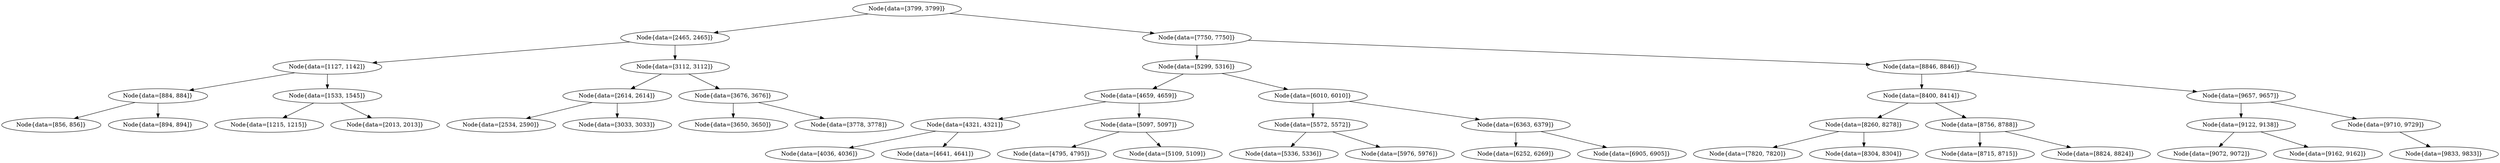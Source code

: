 digraph G{
1637681527 [label="Node{data=[3799, 3799]}"]
1637681527 -> 268383156
268383156 [label="Node{data=[2465, 2465]}"]
268383156 -> 1931991968
1931991968 [label="Node{data=[1127, 1142]}"]
1931991968 -> 1071541307
1071541307 [label="Node{data=[884, 884]}"]
1071541307 -> 914426886
914426886 [label="Node{data=[856, 856]}"]
1071541307 -> 1075178481
1075178481 [label="Node{data=[894, 894]}"]
1931991968 -> 220381832
220381832 [label="Node{data=[1533, 1545]}"]
220381832 -> 1095882915
1095882915 [label="Node{data=[1215, 1215]}"]
220381832 -> 2131627443
2131627443 [label="Node{data=[2013, 2013]}"]
268383156 -> 279657408
279657408 [label="Node{data=[3112, 3112]}"]
279657408 -> 184978911
184978911 [label="Node{data=[2614, 2614]}"]
184978911 -> 1146996956
1146996956 [label="Node{data=[2534, 2590]}"]
184978911 -> 1269905009
1269905009 [label="Node{data=[3033, 3033]}"]
279657408 -> 42820092
42820092 [label="Node{data=[3676, 3676]}"]
42820092 -> 1029336071
1029336071 [label="Node{data=[3650, 3650]}"]
42820092 -> 401299544
401299544 [label="Node{data=[3778, 3778]}"]
1637681527 -> 1437333098
1437333098 [label="Node{data=[7750, 7750]}"]
1437333098 -> 1019277218
1019277218 [label="Node{data=[5299, 5316]}"]
1019277218 -> 1377076841
1377076841 [label="Node{data=[4659, 4659]}"]
1377076841 -> 535834091
535834091 [label="Node{data=[4321, 4321]}"]
535834091 -> 358781145
358781145 [label="Node{data=[4036, 4036]}"]
535834091 -> 786743336
786743336 [label="Node{data=[4641, 4641]}"]
1377076841 -> 1488272467
1488272467 [label="Node{data=[5097, 5097]}"]
1488272467 -> 1186254299
1186254299 [label="Node{data=[4795, 4795]}"]
1488272467 -> 1204910476
1204910476 [label="Node{data=[5109, 5109]}"]
1019277218 -> 1337722078
1337722078 [label="Node{data=[6010, 6010]}"]
1337722078 -> 1050345182
1050345182 [label="Node{data=[5572, 5572]}"]
1050345182 -> 1587558083
1587558083 [label="Node{data=[5336, 5336]}"]
1050345182 -> 317794690
317794690 [label="Node{data=[5976, 5976]}"]
1337722078 -> 1036277238
1036277238 [label="Node{data=[6363, 6379]}"]
1036277238 -> 1413558430
1413558430 [label="Node{data=[6252, 6269]}"]
1036277238 -> 193467131
193467131 [label="Node{data=[6905, 6905]}"]
1437333098 -> 271488817
271488817 [label="Node{data=[8846, 8846]}"]
271488817 -> 257563431
257563431 [label="Node{data=[8400, 8414]}"]
257563431 -> 1380065170
1380065170 [label="Node{data=[8260, 8278]}"]
1380065170 -> 420925675
420925675 [label="Node{data=[7820, 7820]}"]
1380065170 -> 2112179175
2112179175 [label="Node{data=[8304, 8304]}"]
257563431 -> 582612063
582612063 [label="Node{data=[8756, 8788]}"]
582612063 -> 1623572757
1623572757 [label="Node{data=[8715, 8715]}"]
582612063 -> 1333511278
1333511278 [label="Node{data=[8824, 8824]}"]
271488817 -> 404100117
404100117 [label="Node{data=[9657, 9657]}"]
404100117 -> 1977614404
1977614404 [label="Node{data=[9122, 9138]}"]
1977614404 -> 1004780164
1004780164 [label="Node{data=[9072, 9072]}"]
1977614404 -> 715804962
715804962 [label="Node{data=[9162, 9162]}"]
404100117 -> 45375198
45375198 [label="Node{data=[9710, 9729]}"]
45375198 -> 2007207148
2007207148 [label="Node{data=[9833, 9833]}"]
}